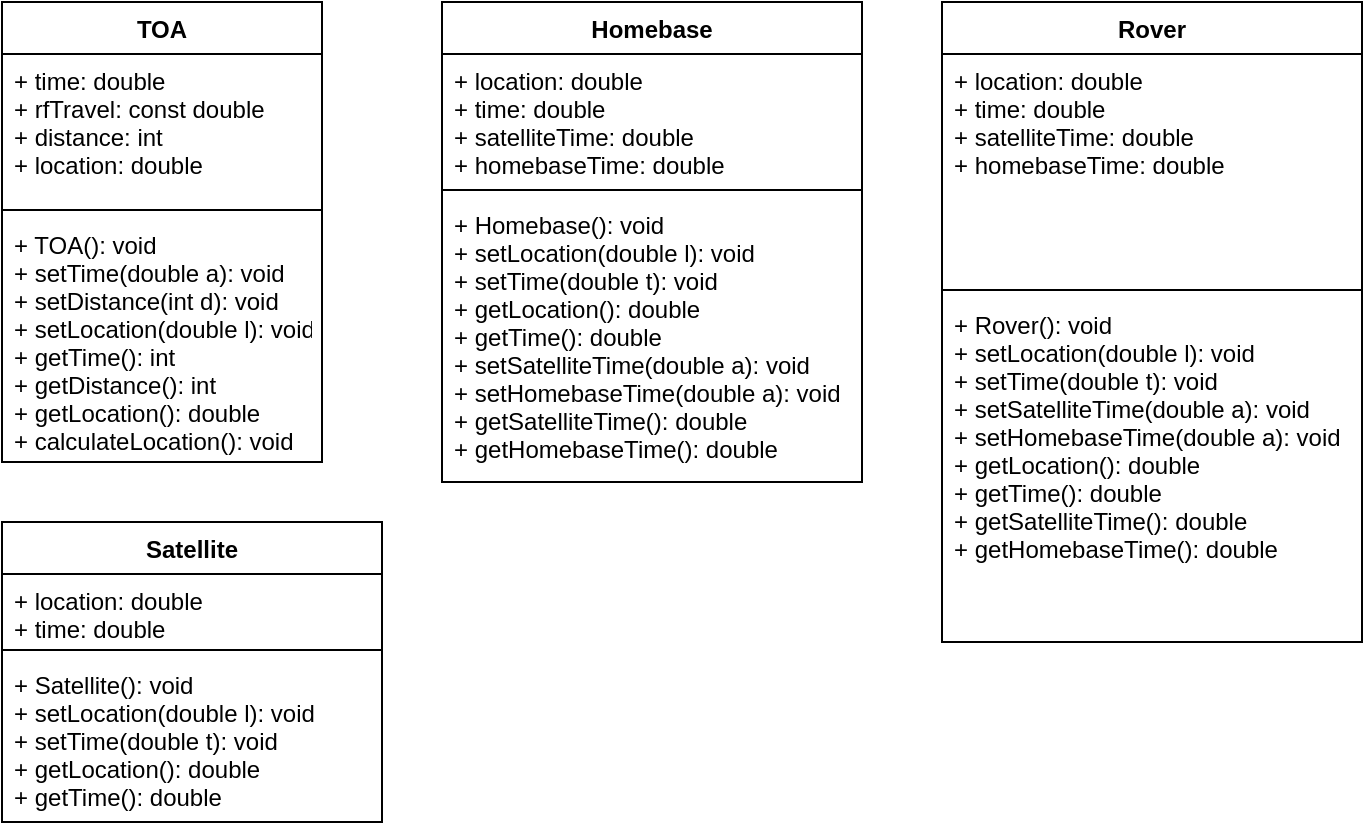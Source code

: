 <mxfile version="20.3.0" type="github"><diagram id="U567LIBzorAh8YRq2kbb" name="Page-1"><mxGraphModel dx="2062" dy="1114" grid="1" gridSize="10" guides="1" tooltips="1" connect="1" arrows="1" fold="1" page="1" pageScale="1" pageWidth="850" pageHeight="1100" math="0" shadow="0"><root><mxCell id="0"/><mxCell id="1" parent="0"/><mxCell id="vpiHdin9WVD1XLOnAyZ4-4" value="TOA" style="swimlane;fontStyle=1;align=center;verticalAlign=top;childLayout=stackLayout;horizontal=1;startSize=26;horizontalStack=0;resizeParent=1;resizeParentMax=0;resizeLast=0;collapsible=1;marginBottom=0;" parent="1" vertex="1"><mxGeometry x="50" y="60" width="160" height="230" as="geometry"/></mxCell><mxCell id="vpiHdin9WVD1XLOnAyZ4-5" value="+ time: double&#10;+ rfTravel: const double&#10;+ distance: int&#10;+ location: double &#10;" style="text;strokeColor=none;fillColor=none;align=left;verticalAlign=top;spacingLeft=4;spacingRight=4;overflow=hidden;rotatable=0;points=[[0,0.5],[1,0.5]];portConstraint=eastwest;" parent="vpiHdin9WVD1XLOnAyZ4-4" vertex="1"><mxGeometry y="26" width="160" height="74" as="geometry"/></mxCell><mxCell id="vpiHdin9WVD1XLOnAyZ4-6" value="" style="line;strokeWidth=1;fillColor=none;align=left;verticalAlign=middle;spacingTop=-1;spacingLeft=3;spacingRight=3;rotatable=0;labelPosition=right;points=[];portConstraint=eastwest;strokeColor=inherit;" parent="vpiHdin9WVD1XLOnAyZ4-4" vertex="1"><mxGeometry y="100" width="160" height="8" as="geometry"/></mxCell><mxCell id="vpiHdin9WVD1XLOnAyZ4-7" value="+ TOA(): void&#10;+ setTime(double a): void&#10;+ setDistance(int d): void&#10;+ setLocation(double l): void&#10;+ getTime(): int&#10;+ getDistance(): int&#10;+ getLocation(): double&#10;+ calculateLocation(): void" style="text;strokeColor=none;fillColor=none;align=left;verticalAlign=top;spacingLeft=4;spacingRight=4;overflow=hidden;rotatable=0;points=[[0,0.5],[1,0.5]];portConstraint=eastwest;" parent="vpiHdin9WVD1XLOnAyZ4-4" vertex="1"><mxGeometry y="108" width="160" height="122" as="geometry"/></mxCell><mxCell id="vpiHdin9WVD1XLOnAyZ4-9" value="Homebase" style="swimlane;fontStyle=1;align=center;verticalAlign=top;childLayout=stackLayout;horizontal=1;startSize=26;horizontalStack=0;resizeParent=1;resizeParentMax=0;resizeLast=0;collapsible=1;marginBottom=0;" parent="1" vertex="1"><mxGeometry x="270" y="60" width="210" height="240" as="geometry"/></mxCell><mxCell id="vpiHdin9WVD1XLOnAyZ4-10" value="+ location: double&#10;+ time: double&#10;+ satelliteTime: double&#10;+ homebaseTime: double" style="text;strokeColor=none;fillColor=none;align=left;verticalAlign=top;spacingLeft=4;spacingRight=4;overflow=hidden;rotatable=0;points=[[0,0.5],[1,0.5]];portConstraint=eastwest;" parent="vpiHdin9WVD1XLOnAyZ4-9" vertex="1"><mxGeometry y="26" width="210" height="64" as="geometry"/></mxCell><mxCell id="vpiHdin9WVD1XLOnAyZ4-11" value="" style="line;strokeWidth=1;fillColor=none;align=left;verticalAlign=middle;spacingTop=-1;spacingLeft=3;spacingRight=3;rotatable=0;labelPosition=right;points=[];portConstraint=eastwest;strokeColor=inherit;" parent="vpiHdin9WVD1XLOnAyZ4-9" vertex="1"><mxGeometry y="90" width="210" height="8" as="geometry"/></mxCell><mxCell id="vpiHdin9WVD1XLOnAyZ4-12" value="+ Homebase(): void&#10;+ setLocation(double l): void&#10;+ setTime(double t): void&#10;+ getLocation(): double&#10;+ getTime(): double&#10;+ setSatelliteTime(double a): void&#10;+ setHomebaseTime(double a): void&#10;+ getSatelliteTime(): double&#10;+ getHomebaseTime(): double" style="text;strokeColor=none;fillColor=none;align=left;verticalAlign=top;spacingLeft=4;spacingRight=4;overflow=hidden;rotatable=0;points=[[0,0.5],[1,0.5]];portConstraint=eastwest;" parent="vpiHdin9WVD1XLOnAyZ4-9" vertex="1"><mxGeometry y="98" width="210" height="142" as="geometry"/></mxCell><mxCell id="vpiHdin9WVD1XLOnAyZ4-13" value="Rover" style="swimlane;fontStyle=1;align=center;verticalAlign=top;childLayout=stackLayout;horizontal=1;startSize=26;horizontalStack=0;resizeParent=1;resizeParentMax=0;resizeLast=0;collapsible=1;marginBottom=0;" parent="1" vertex="1"><mxGeometry x="520" y="60" width="210" height="320" as="geometry"/></mxCell><mxCell id="vpiHdin9WVD1XLOnAyZ4-14" value="+ location: double&#10;+ time: double&#10;+ satelliteTime: double&#10;+ homebaseTime: double" style="text;strokeColor=none;fillColor=none;align=left;verticalAlign=top;spacingLeft=4;spacingRight=4;overflow=hidden;rotatable=0;points=[[0,0.5],[1,0.5]];portConstraint=eastwest;" parent="vpiHdin9WVD1XLOnAyZ4-13" vertex="1"><mxGeometry y="26" width="210" height="114" as="geometry"/></mxCell><mxCell id="vpiHdin9WVD1XLOnAyZ4-15" value="" style="line;strokeWidth=1;fillColor=none;align=left;verticalAlign=middle;spacingTop=-1;spacingLeft=3;spacingRight=3;rotatable=0;labelPosition=right;points=[];portConstraint=eastwest;strokeColor=inherit;" parent="vpiHdin9WVD1XLOnAyZ4-13" vertex="1"><mxGeometry y="140" width="210" height="8" as="geometry"/></mxCell><mxCell id="vpiHdin9WVD1XLOnAyZ4-16" value="+ Rover(): void&#10;+ setLocation(double l): void&#10;+ setTime(double t): void&#10;+ setSatelliteTime(double a): void&#10;+ setHomebaseTime(double a): void&#10;+ getLocation(): double&#10;+ getTime(): double&#10;+ getSatelliteTime(): double&#10;+ getHomebaseTime(): double" style="text;strokeColor=none;fillColor=none;align=left;verticalAlign=top;spacingLeft=4;spacingRight=4;overflow=hidden;rotatable=0;points=[[0,0.5],[1,0.5]];portConstraint=eastwest;" parent="vpiHdin9WVD1XLOnAyZ4-13" vertex="1"><mxGeometry y="148" width="210" height="172" as="geometry"/></mxCell><mxCell id="vpiHdin9WVD1XLOnAyZ4-17" value="Satellite" style="swimlane;fontStyle=1;align=center;verticalAlign=top;childLayout=stackLayout;horizontal=1;startSize=26;horizontalStack=0;resizeParent=1;resizeParentMax=0;resizeLast=0;collapsible=1;marginBottom=0;" parent="1" vertex="1"><mxGeometry x="50" y="320" width="190" height="150" as="geometry"/></mxCell><mxCell id="vpiHdin9WVD1XLOnAyZ4-18" value="+ location: double&#10;+ time: double" style="text;strokeColor=none;fillColor=none;align=left;verticalAlign=top;spacingLeft=4;spacingRight=4;overflow=hidden;rotatable=0;points=[[0,0.5],[1,0.5]];portConstraint=eastwest;" parent="vpiHdin9WVD1XLOnAyZ4-17" vertex="1"><mxGeometry y="26" width="190" height="34" as="geometry"/></mxCell><mxCell id="vpiHdin9WVD1XLOnAyZ4-19" value="" style="line;strokeWidth=1;fillColor=none;align=left;verticalAlign=middle;spacingTop=-1;spacingLeft=3;spacingRight=3;rotatable=0;labelPosition=right;points=[];portConstraint=eastwest;strokeColor=inherit;" parent="vpiHdin9WVD1XLOnAyZ4-17" vertex="1"><mxGeometry y="60" width="190" height="8" as="geometry"/></mxCell><mxCell id="vpiHdin9WVD1XLOnAyZ4-20" value="+ Satellite(): void&#10;+ setLocation(double l): void&#10;+ setTime(double t): void&#10;+ getLocation(): double&#10;+ getTime(): double" style="text;strokeColor=none;fillColor=none;align=left;verticalAlign=top;spacingLeft=4;spacingRight=4;overflow=hidden;rotatable=0;points=[[0,0.5],[1,0.5]];portConstraint=eastwest;" parent="vpiHdin9WVD1XLOnAyZ4-17" vertex="1"><mxGeometry y="68" width="190" height="82" as="geometry"/></mxCell></root></mxGraphModel></diagram></mxfile>